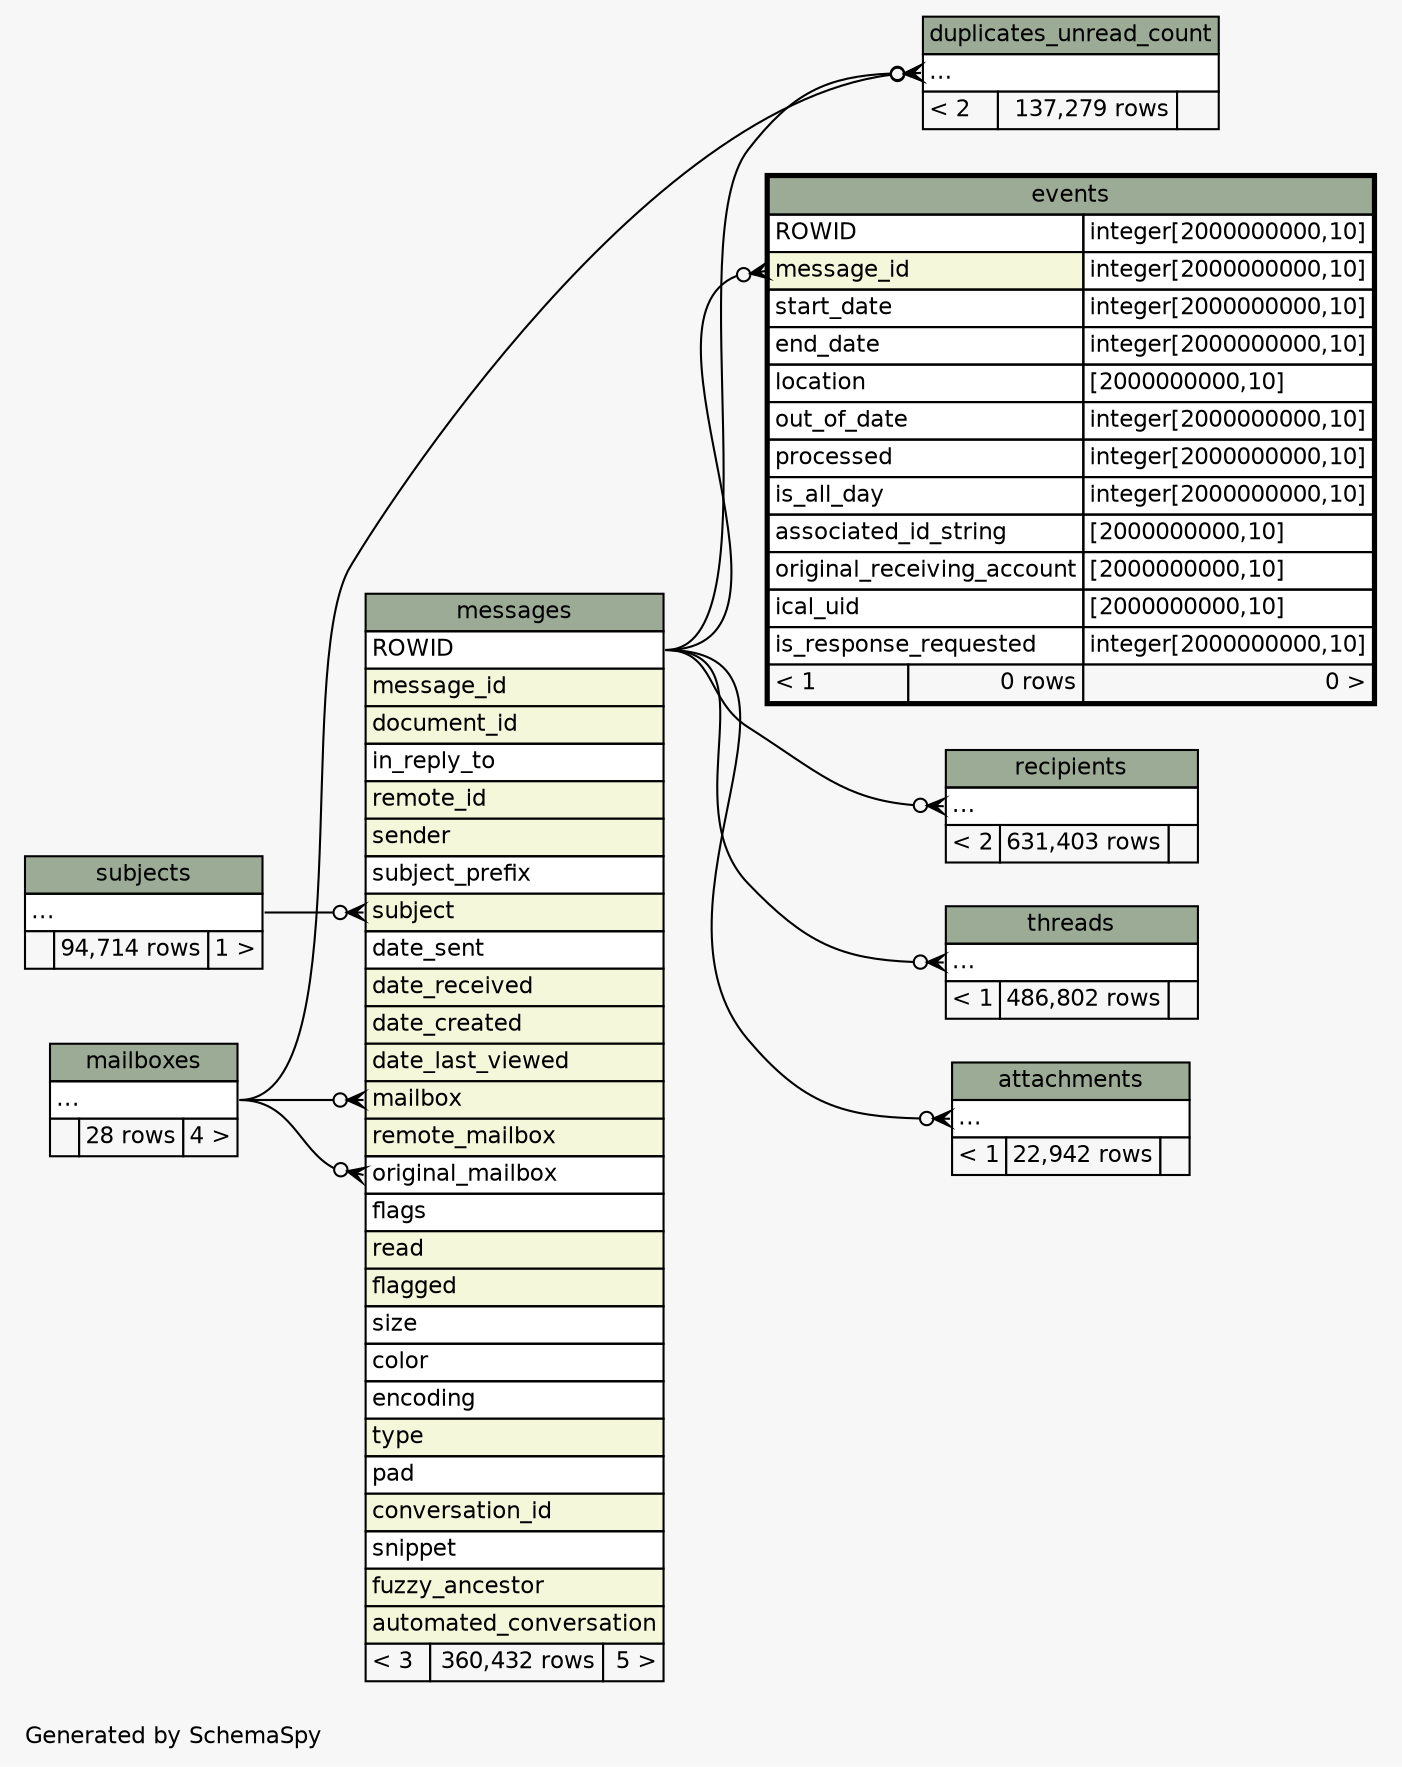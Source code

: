 // dot 2.26.3 on Mac OS X 10.7.2
// SchemaSpy rev 590
digraph "twoDegreesRelationshipsDiagram" {
  graph [
    rankdir="RL"
    bgcolor="#f7f7f7"
    label="\nGenerated by SchemaSpy"
    labeljust="l"
    nodesep="0.18"
    ranksep="0.46"
    fontname="Helvetica"
    fontsize="11"
  ];
  node [
    fontname="Helvetica"
    fontsize="11"
    shape="plaintext"
  ];
  edge [
    arrowsize="0.8"
  ];
  "attachments":"elipses":w -> "messages":"ROWID":e [arrowhead=none dir=back arrowtail=crowodot];
  "duplicates_unread_count":"elipses":w -> "mailboxes":"elipses":e [arrowhead=none dir=back arrowtail=crowodot];
  "duplicates_unread_count":"elipses":w -> "messages":"ROWID":e [arrowhead=none dir=back arrowtail=crowodot];
  "events":"message_id":w -> "messages":"ROWID":e [arrowhead=none dir=back arrowtail=crowodot];
  "messages":"mailbox":w -> "mailboxes":"elipses":e [arrowhead=none dir=back arrowtail=crowodot];
  "messages":"original_mailbox":w -> "mailboxes":"elipses":e [arrowhead=none dir=back arrowtail=crowodot];
  "messages":"subject":w -> "subjects":"elipses":e [arrowhead=none dir=back arrowtail=crowodot];
  "recipients":"elipses":w -> "messages":"ROWID":e [arrowhead=none dir=back arrowtail=crowodot];
  "threads":"elipses":w -> "messages":"ROWID":e [arrowhead=none dir=back arrowtail=crowodot];
  "attachments" [
    label=<
    <TABLE BORDER="0" CELLBORDER="1" CELLSPACING="0" BGCOLOR="#ffffff">
      <TR><TD COLSPAN="3" BGCOLOR="#9bab96" ALIGN="CENTER">attachments</TD></TR>
      <TR><TD PORT="elipses" COLSPAN="3" ALIGN="LEFT">...</TD></TR>
      <TR><TD ALIGN="LEFT" BGCOLOR="#f7f7f7">&lt; 1</TD><TD ALIGN="RIGHT" BGCOLOR="#f7f7f7">22,942 rows</TD><TD ALIGN="RIGHT" BGCOLOR="#f7f7f7">  </TD></TR>
    </TABLE>>
    URL="attachments.html"
    tooltip="attachments"
  ];
  "duplicates_unread_count" [
    label=<
    <TABLE BORDER="0" CELLBORDER="1" CELLSPACING="0" BGCOLOR="#ffffff">
      <TR><TD COLSPAN="3" BGCOLOR="#9bab96" ALIGN="CENTER">duplicates_unread_count</TD></TR>
      <TR><TD PORT="elipses" COLSPAN="3" ALIGN="LEFT">...</TD></TR>
      <TR><TD ALIGN="LEFT" BGCOLOR="#f7f7f7">&lt; 2</TD><TD ALIGN="RIGHT" BGCOLOR="#f7f7f7">137,279 rows</TD><TD ALIGN="RIGHT" BGCOLOR="#f7f7f7">  </TD></TR>
    </TABLE>>
    URL="duplicates_unread_count.html"
    tooltip="duplicates_unread_count"
  ];
  "events" [
    label=<
    <TABLE BORDER="2" CELLBORDER="1" CELLSPACING="0" BGCOLOR="#ffffff">
      <TR><TD COLSPAN="3" BGCOLOR="#9bab96" ALIGN="CENTER">events</TD></TR>
      <TR><TD PORT="ROWID" COLSPAN="2" ALIGN="LEFT">ROWID</TD><TD PORT="ROWID.type" ALIGN="LEFT">integer[2000000000,10]</TD></TR>
      <TR><TD PORT="message_id" COLSPAN="2" BGCOLOR="#f4f7da" ALIGN="LEFT">message_id</TD><TD PORT="message_id.type" ALIGN="LEFT">integer[2000000000,10]</TD></TR>
      <TR><TD PORT="start_date" COLSPAN="2" ALIGN="LEFT">start_date</TD><TD PORT="start_date.type" ALIGN="LEFT">integer[2000000000,10]</TD></TR>
      <TR><TD PORT="end_date" COLSPAN="2" ALIGN="LEFT">end_date</TD><TD PORT="end_date.type" ALIGN="LEFT">integer[2000000000,10]</TD></TR>
      <TR><TD PORT="location" COLSPAN="2" ALIGN="LEFT">location</TD><TD PORT="location.type" ALIGN="LEFT">[2000000000,10]</TD></TR>
      <TR><TD PORT="out_of_date" COLSPAN="2" ALIGN="LEFT">out_of_date</TD><TD PORT="out_of_date.type" ALIGN="LEFT">integer[2000000000,10]</TD></TR>
      <TR><TD PORT="processed" COLSPAN="2" ALIGN="LEFT">processed</TD><TD PORT="processed.type" ALIGN="LEFT">integer[2000000000,10]</TD></TR>
      <TR><TD PORT="is_all_day" COLSPAN="2" ALIGN="LEFT">is_all_day</TD><TD PORT="is_all_day.type" ALIGN="LEFT">integer[2000000000,10]</TD></TR>
      <TR><TD PORT="associated_id_string" COLSPAN="2" ALIGN="LEFT">associated_id_string</TD><TD PORT="associated_id_string.type" ALIGN="LEFT">[2000000000,10]</TD></TR>
      <TR><TD PORT="original_receiving_account" COLSPAN="2" ALIGN="LEFT">original_receiving_account</TD><TD PORT="original_receiving_account.type" ALIGN="LEFT">[2000000000,10]</TD></TR>
      <TR><TD PORT="ical_uid" COLSPAN="2" ALIGN="LEFT">ical_uid</TD><TD PORT="ical_uid.type" ALIGN="LEFT">[2000000000,10]</TD></TR>
      <TR><TD PORT="is_response_requested" COLSPAN="2" ALIGN="LEFT">is_response_requested</TD><TD PORT="is_response_requested.type" ALIGN="LEFT">integer[2000000000,10]</TD></TR>
      <TR><TD ALIGN="LEFT" BGCOLOR="#f7f7f7">&lt; 1</TD><TD ALIGN="RIGHT" BGCOLOR="#f7f7f7">0 rows</TD><TD ALIGN="RIGHT" BGCOLOR="#f7f7f7">0 &gt;</TD></TR>
    </TABLE>>
    URL="events.html"
    tooltip="events"
  ];
  "mailboxes" [
    label=<
    <TABLE BORDER="0" CELLBORDER="1" CELLSPACING="0" BGCOLOR="#ffffff">
      <TR><TD COLSPAN="3" BGCOLOR="#9bab96" ALIGN="CENTER">mailboxes</TD></TR>
      <TR><TD PORT="elipses" COLSPAN="3" ALIGN="LEFT">...</TD></TR>
      <TR><TD ALIGN="LEFT" BGCOLOR="#f7f7f7">  </TD><TD ALIGN="RIGHT" BGCOLOR="#f7f7f7">28 rows</TD><TD ALIGN="RIGHT" BGCOLOR="#f7f7f7">4 &gt;</TD></TR>
    </TABLE>>
    URL="mailboxes.html"
    tooltip="mailboxes"
  ];
  "messages" [
    label=<
    <TABLE BORDER="0" CELLBORDER="1" CELLSPACING="0" BGCOLOR="#ffffff">
      <TR><TD COLSPAN="3" BGCOLOR="#9bab96" ALIGN="CENTER">messages</TD></TR>
      <TR><TD PORT="ROWID" COLSPAN="3" ALIGN="LEFT">ROWID</TD></TR>
      <TR><TD PORT="message_id" COLSPAN="3" BGCOLOR="#f4f7da" ALIGN="LEFT">message_id</TD></TR>
      <TR><TD PORT="document_id" COLSPAN="3" BGCOLOR="#f4f7da" ALIGN="LEFT">document_id</TD></TR>
      <TR><TD PORT="in_reply_to" COLSPAN="3" ALIGN="LEFT">in_reply_to</TD></TR>
      <TR><TD PORT="remote_id" COLSPAN="3" BGCOLOR="#f4f7da" ALIGN="LEFT">remote_id</TD></TR>
      <TR><TD PORT="sender" COLSPAN="3" BGCOLOR="#f4f7da" ALIGN="LEFT">sender</TD></TR>
      <TR><TD PORT="subject_prefix" COLSPAN="3" ALIGN="LEFT">subject_prefix</TD></TR>
      <TR><TD PORT="subject" COLSPAN="3" BGCOLOR="#f4f7da" ALIGN="LEFT">subject</TD></TR>
      <TR><TD PORT="date_sent" COLSPAN="3" ALIGN="LEFT">date_sent</TD></TR>
      <TR><TD PORT="date_received" COLSPAN="3" BGCOLOR="#f4f7da" ALIGN="LEFT">date_received</TD></TR>
      <TR><TD PORT="date_created" COLSPAN="3" BGCOLOR="#f4f7da" ALIGN="LEFT">date_created</TD></TR>
      <TR><TD PORT="date_last_viewed" COLSPAN="3" BGCOLOR="#f4f7da" ALIGN="LEFT">date_last_viewed</TD></TR>
      <TR><TD PORT="mailbox" COLSPAN="3" BGCOLOR="#f4f7da" ALIGN="LEFT">mailbox</TD></TR>
      <TR><TD PORT="remote_mailbox" COLSPAN="3" BGCOLOR="#f4f7da" ALIGN="LEFT">remote_mailbox</TD></TR>
      <TR><TD PORT="original_mailbox" COLSPAN="3" ALIGN="LEFT">original_mailbox</TD></TR>
      <TR><TD PORT="flags" COLSPAN="3" ALIGN="LEFT">flags</TD></TR>
      <TR><TD PORT="read" COLSPAN="3" BGCOLOR="#f4f7da" ALIGN="LEFT">read</TD></TR>
      <TR><TD PORT="flagged" COLSPAN="3" BGCOLOR="#f4f7da" ALIGN="LEFT">flagged</TD></TR>
      <TR><TD PORT="size" COLSPAN="3" ALIGN="LEFT">size</TD></TR>
      <TR><TD PORT="color" COLSPAN="3" ALIGN="LEFT">color</TD></TR>
      <TR><TD PORT="encoding" COLSPAN="3" ALIGN="LEFT">encoding</TD></TR>
      <TR><TD PORT="type" COLSPAN="3" BGCOLOR="#f4f7da" ALIGN="LEFT">type</TD></TR>
      <TR><TD PORT="pad" COLSPAN="3" ALIGN="LEFT">pad</TD></TR>
      <TR><TD PORT="conversation_id" COLSPAN="3" BGCOLOR="#f4f7da" ALIGN="LEFT">conversation_id</TD></TR>
      <TR><TD PORT="snippet" COLSPAN="3" ALIGN="LEFT">snippet</TD></TR>
      <TR><TD PORT="fuzzy_ancestor" COLSPAN="3" BGCOLOR="#f4f7da" ALIGN="LEFT">fuzzy_ancestor</TD></TR>
      <TR><TD PORT="automated_conversation" COLSPAN="3" BGCOLOR="#f4f7da" ALIGN="LEFT">automated_conversation</TD></TR>
      <TR><TD ALIGN="LEFT" BGCOLOR="#f7f7f7">&lt; 3</TD><TD ALIGN="RIGHT" BGCOLOR="#f7f7f7">360,432 rows</TD><TD ALIGN="RIGHT" BGCOLOR="#f7f7f7">5 &gt;</TD></TR>
    </TABLE>>
    URL="messages.html"
    tooltip="messages"
  ];
  "recipients" [
    label=<
    <TABLE BORDER="0" CELLBORDER="1" CELLSPACING="0" BGCOLOR="#ffffff">
      <TR><TD COLSPAN="3" BGCOLOR="#9bab96" ALIGN="CENTER">recipients</TD></TR>
      <TR><TD PORT="elipses" COLSPAN="3" ALIGN="LEFT">...</TD></TR>
      <TR><TD ALIGN="LEFT" BGCOLOR="#f7f7f7">&lt; 2</TD><TD ALIGN="RIGHT" BGCOLOR="#f7f7f7">631,403 rows</TD><TD ALIGN="RIGHT" BGCOLOR="#f7f7f7">  </TD></TR>
    </TABLE>>
    URL="recipients.html"
    tooltip="recipients"
  ];
  "subjects" [
    label=<
    <TABLE BORDER="0" CELLBORDER="1" CELLSPACING="0" BGCOLOR="#ffffff">
      <TR><TD COLSPAN="3" BGCOLOR="#9bab96" ALIGN="CENTER">subjects</TD></TR>
      <TR><TD PORT="elipses" COLSPAN="3" ALIGN="LEFT">...</TD></TR>
      <TR><TD ALIGN="LEFT" BGCOLOR="#f7f7f7">  </TD><TD ALIGN="RIGHT" BGCOLOR="#f7f7f7">94,714 rows</TD><TD ALIGN="RIGHT" BGCOLOR="#f7f7f7">1 &gt;</TD></TR>
    </TABLE>>
    URL="subjects.html"
    tooltip="subjects"
  ];
  "threads" [
    label=<
    <TABLE BORDER="0" CELLBORDER="1" CELLSPACING="0" BGCOLOR="#ffffff">
      <TR><TD COLSPAN="3" BGCOLOR="#9bab96" ALIGN="CENTER">threads</TD></TR>
      <TR><TD PORT="elipses" COLSPAN="3" ALIGN="LEFT">...</TD></TR>
      <TR><TD ALIGN="LEFT" BGCOLOR="#f7f7f7">&lt; 1</TD><TD ALIGN="RIGHT" BGCOLOR="#f7f7f7">486,802 rows</TD><TD ALIGN="RIGHT" BGCOLOR="#f7f7f7">  </TD></TR>
    </TABLE>>
    URL="threads.html"
    tooltip="threads"
  ];
}
